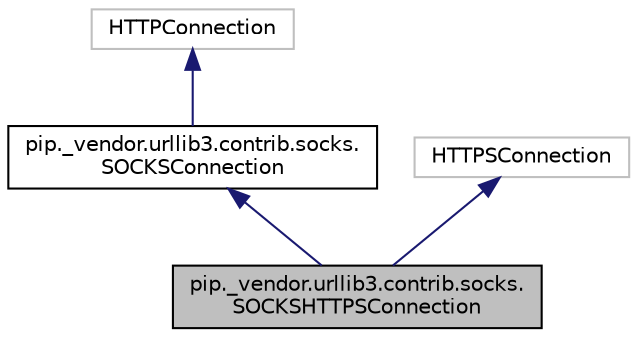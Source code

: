 digraph "pip._vendor.urllib3.contrib.socks.SOCKSHTTPSConnection"
{
  edge [fontname="Helvetica",fontsize="10",labelfontname="Helvetica",labelfontsize="10"];
  node [fontname="Helvetica",fontsize="10",shape=record];
  Node4 [label="pip._vendor.urllib3.contrib.socks.\lSOCKSHTTPSConnection",height=0.2,width=0.4,color="black", fillcolor="grey75", style="filled", fontcolor="black"];
  Node5 -> Node4 [dir="back",color="midnightblue",fontsize="10",style="solid",fontname="Helvetica"];
  Node5 [label="pip._vendor.urllib3.contrib.socks.\lSOCKSConnection",height=0.2,width=0.4,color="black", fillcolor="white", style="filled",URL="$classpip_1_1__vendor_1_1urllib3_1_1contrib_1_1socks_1_1_s_o_c_k_s_connection.html"];
  Node6 -> Node5 [dir="back",color="midnightblue",fontsize="10",style="solid",fontname="Helvetica"];
  Node6 [label="HTTPConnection",height=0.2,width=0.4,color="grey75", fillcolor="white", style="filled"];
  Node7 -> Node4 [dir="back",color="midnightblue",fontsize="10",style="solid",fontname="Helvetica"];
  Node7 [label="HTTPSConnection",height=0.2,width=0.4,color="grey75", fillcolor="white", style="filled"];
}
